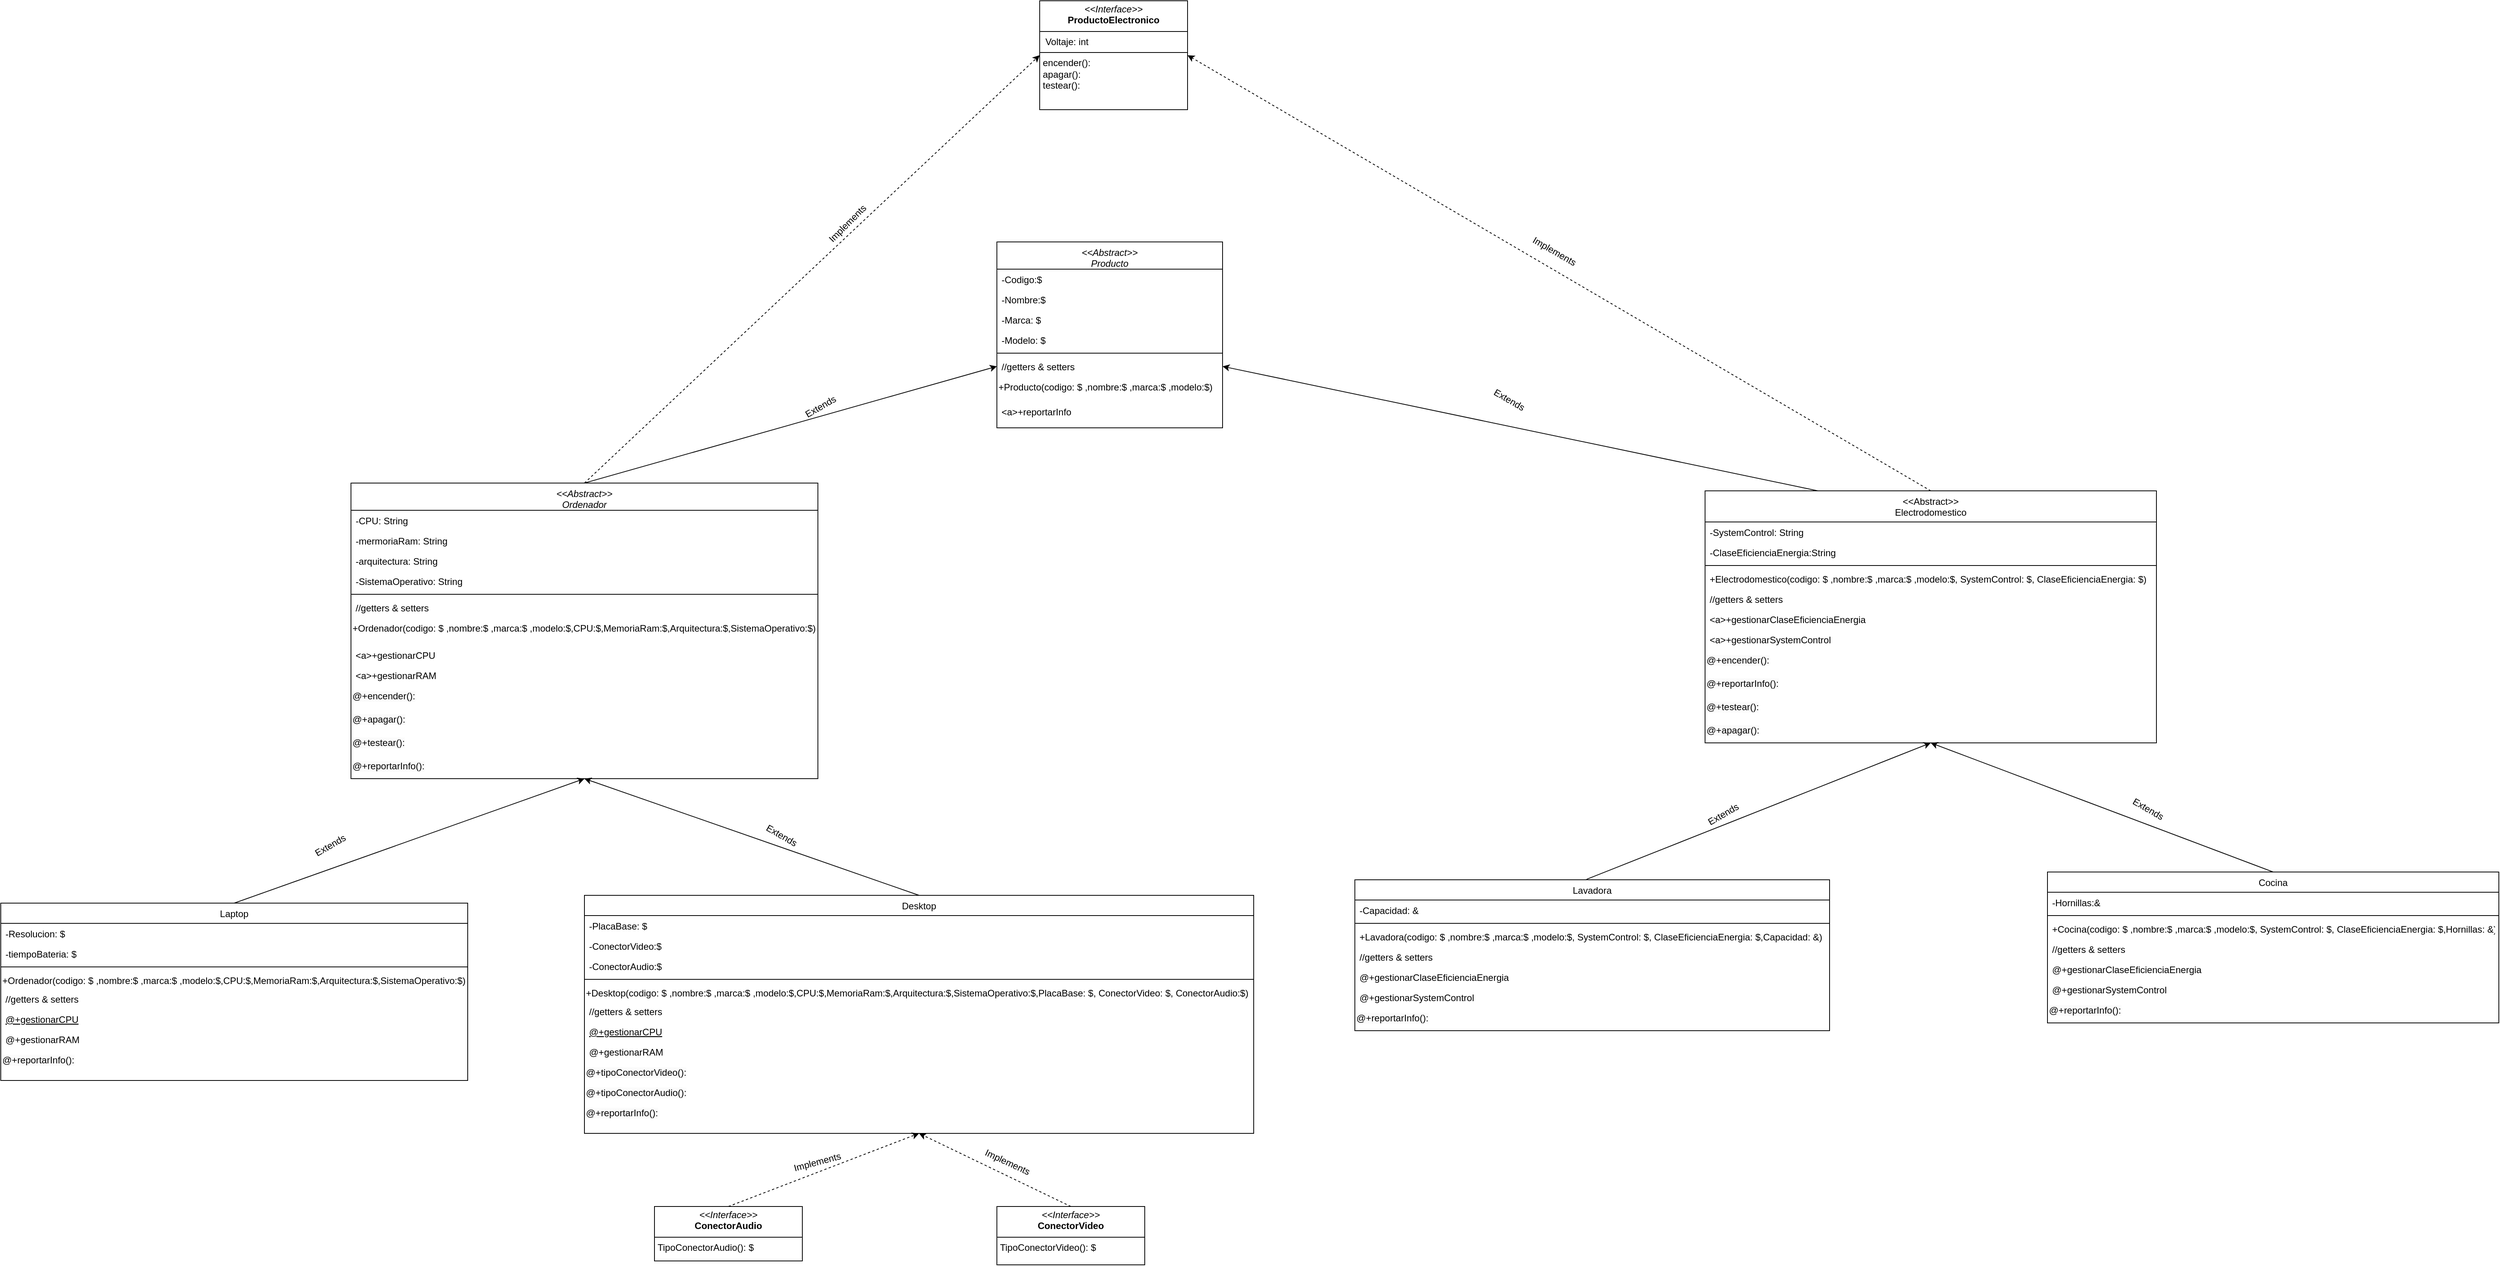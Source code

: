 <mxfile version="24.7.17">
  <diagram id="C5RBs43oDa-KdzZeNtuy" name="Page-1">
    <mxGraphModel dx="3644" dy="2259" grid="1" gridSize="10" guides="1" tooltips="1" connect="1" arrows="1" fold="1" page="1" pageScale="1" pageWidth="827" pageHeight="1169" math="0" shadow="0">
      <root>
        <mxCell id="WIyWlLk6GJQsqaUBKTNV-0" />
        <mxCell id="WIyWlLk6GJQsqaUBKTNV-1" parent="WIyWlLk6GJQsqaUBKTNV-0" />
        <mxCell id="zkfFHV4jXpPFQw0GAbJ--0" value="&lt;&lt;Abstract&gt;&gt;&#xa;Ordenador" style="swimlane;fontStyle=2;align=center;verticalAlign=top;childLayout=stackLayout;horizontal=1;startSize=35;horizontalStack=0;resizeParent=1;resizeLast=0;collapsible=1;marginBottom=0;rounded=0;shadow=0;strokeWidth=1;" parent="WIyWlLk6GJQsqaUBKTNV-1" vertex="1">
          <mxGeometry x="-1150" y="-470" width="600" height="380" as="geometry">
            <mxRectangle x="230" y="140" width="160" height="26" as="alternateBounds" />
          </mxGeometry>
        </mxCell>
        <mxCell id="zkfFHV4jXpPFQw0GAbJ--1" value="-CPU: String" style="text;align=left;verticalAlign=top;spacingLeft=4;spacingRight=4;overflow=hidden;rotatable=0;points=[[0,0.5],[1,0.5]];portConstraint=eastwest;" parent="zkfFHV4jXpPFQw0GAbJ--0" vertex="1">
          <mxGeometry y="35" width="600" height="26" as="geometry" />
        </mxCell>
        <mxCell id="zkfFHV4jXpPFQw0GAbJ--2" value="-mermoriaRam: String" style="text;align=left;verticalAlign=top;spacingLeft=4;spacingRight=4;overflow=hidden;rotatable=0;points=[[0,0.5],[1,0.5]];portConstraint=eastwest;rounded=0;shadow=0;html=0;" parent="zkfFHV4jXpPFQw0GAbJ--0" vertex="1">
          <mxGeometry y="61" width="600" height="26" as="geometry" />
        </mxCell>
        <mxCell id="zkfFHV4jXpPFQw0GAbJ--3" value="-arquitectura: String" style="text;align=left;verticalAlign=top;spacingLeft=4;spacingRight=4;overflow=hidden;rotatable=0;points=[[0,0.5],[1,0.5]];portConstraint=eastwest;rounded=0;shadow=0;html=0;" parent="zkfFHV4jXpPFQw0GAbJ--0" vertex="1">
          <mxGeometry y="87" width="600" height="26" as="geometry" />
        </mxCell>
        <mxCell id="cbVGgiQWdcJp3urH3iug-18" value="-SistemaOperativo: String" style="text;align=left;verticalAlign=top;spacingLeft=4;spacingRight=4;overflow=hidden;rotatable=0;points=[[0,0.5],[1,0.5]];portConstraint=eastwest;rounded=0;shadow=0;html=0;" vertex="1" parent="zkfFHV4jXpPFQw0GAbJ--0">
          <mxGeometry y="113" width="600" height="26" as="geometry" />
        </mxCell>
        <mxCell id="zkfFHV4jXpPFQw0GAbJ--4" value="" style="line;html=1;strokeWidth=1;align=left;verticalAlign=middle;spacingTop=-1;spacingLeft=3;spacingRight=3;rotatable=0;labelPosition=right;points=[];portConstraint=eastwest;" parent="zkfFHV4jXpPFQw0GAbJ--0" vertex="1">
          <mxGeometry y="139" width="600" height="8" as="geometry" />
        </mxCell>
        <mxCell id="cbVGgiQWdcJp3urH3iug-19" value="//getters &amp; setters" style="text;align=left;verticalAlign=top;spacingLeft=4;spacingRight=4;overflow=hidden;rotatable=0;points=[[0,0.5],[1,0.5]];portConstraint=eastwest;" vertex="1" parent="zkfFHV4jXpPFQw0GAbJ--0">
          <mxGeometry y="147" width="600" height="26" as="geometry" />
        </mxCell>
        <mxCell id="cbVGgiQWdcJp3urH3iug-29" value="+Ordenador(codigo: $ ,nombre:$ ,marca:$ ,modelo:$,CPU:$,MemoriaRam:$,Arquitectura:$,SistemaOperativo:$)" style="text;whiteSpace=wrap;" vertex="1" parent="zkfFHV4jXpPFQw0GAbJ--0">
          <mxGeometry y="173" width="600" height="35" as="geometry" />
        </mxCell>
        <mxCell id="cbVGgiQWdcJp3urH3iug-20" value="&lt;a&gt;+gestionarCPU" style="text;align=left;verticalAlign=top;spacingLeft=4;spacingRight=4;overflow=hidden;rotatable=0;points=[[0,0.5],[1,0.5]];portConstraint=eastwest;" vertex="1" parent="zkfFHV4jXpPFQw0GAbJ--0">
          <mxGeometry y="208" width="600" height="26" as="geometry" />
        </mxCell>
        <mxCell id="cbVGgiQWdcJp3urH3iug-21" value="&lt;a&gt;+gestionarRAM" style="text;align=left;verticalAlign=top;spacingLeft=4;spacingRight=4;overflow=hidden;rotatable=0;points=[[0,0.5],[1,0.5]];portConstraint=eastwest;" vertex="1" parent="zkfFHV4jXpPFQw0GAbJ--0">
          <mxGeometry y="234" width="600" height="26" as="geometry" />
        </mxCell>
        <mxCell id="cbVGgiQWdcJp3urH3iug-22" value="&lt;span style=&quot;color: rgb(0, 0, 0); font-family: Helvetica; font-size: 12px; font-style: normal; font-variant-ligatures: normal; font-variant-caps: normal; font-weight: 400; letter-spacing: normal; orphans: 2; text-align: left; text-indent: 0px; text-transform: none; widows: 2; word-spacing: 0px; -webkit-text-stroke-width: 0px; white-space: normal; background-color: rgb(251, 251, 251); text-decoration-thickness: initial; text-decoration-style: initial; text-decoration-color: initial; display: inline !important; float: none;&quot;&gt;@+encender():&lt;/span&gt;" style="text;whiteSpace=wrap;html=1;" vertex="1" parent="zkfFHV4jXpPFQw0GAbJ--0">
          <mxGeometry y="260" width="600" height="30" as="geometry" />
        </mxCell>
        <mxCell id="cbVGgiQWdcJp3urH3iug-23" value="&lt;span style=&quot;color: rgb(0, 0, 0); font-family: Helvetica; font-size: 12px; font-style: normal; font-variant-ligatures: normal; font-variant-caps: normal; font-weight: 400; letter-spacing: normal; orphans: 2; text-align: left; text-indent: 0px; text-transform: none; widows: 2; word-spacing: 0px; -webkit-text-stroke-width: 0px; white-space: normal; background-color: rgb(251, 251, 251); text-decoration-thickness: initial; text-decoration-style: initial; text-decoration-color: initial; display: inline !important; float: none;&quot;&gt;@+apagar():&lt;/span&gt;" style="text;whiteSpace=wrap;html=1;" vertex="1" parent="zkfFHV4jXpPFQw0GAbJ--0">
          <mxGeometry y="290" width="600" height="30" as="geometry" />
        </mxCell>
        <mxCell id="cbVGgiQWdcJp3urH3iug-24" value="&lt;span style=&quot;color: rgb(0, 0, 0); font-family: Helvetica; font-size: 12px; font-style: normal; font-variant-ligatures: normal; font-variant-caps: normal; font-weight: 400; letter-spacing: normal; orphans: 2; text-align: left; text-indent: 0px; text-transform: none; widows: 2; word-spacing: 0px; -webkit-text-stroke-width: 0px; white-space: normal; background-color: rgb(251, 251, 251); text-decoration-thickness: initial; text-decoration-style: initial; text-decoration-color: initial; display: inline !important; float: none;&quot;&gt;@+testear():&lt;/span&gt;" style="text;whiteSpace=wrap;html=1;" vertex="1" parent="zkfFHV4jXpPFQw0GAbJ--0">
          <mxGeometry y="320" width="600" height="30" as="geometry" />
        </mxCell>
        <mxCell id="cbVGgiQWdcJp3urH3iug-25" value="&lt;span style=&quot;color: rgb(0, 0, 0); font-family: Helvetica; font-size: 12px; font-style: normal; font-variant-ligatures: normal; font-variant-caps: normal; font-weight: 400; letter-spacing: normal; orphans: 2; text-align: left; text-indent: 0px; text-transform: none; widows: 2; word-spacing: 0px; -webkit-text-stroke-width: 0px; white-space: normal; background-color: rgb(251, 251, 251); text-decoration-thickness: initial; text-decoration-style: initial; text-decoration-color: initial; display: inline !important; float: none;&quot;&gt;@+reportarInfo():&lt;/span&gt;" style="text;whiteSpace=wrap;html=1;" vertex="1" parent="zkfFHV4jXpPFQw0GAbJ--0">
          <mxGeometry y="350" width="600" height="30" as="geometry" />
        </mxCell>
        <mxCell id="zkfFHV4jXpPFQw0GAbJ--6" value="Laptop" style="swimlane;fontStyle=0;align=center;verticalAlign=top;childLayout=stackLayout;horizontal=1;startSize=26;horizontalStack=0;resizeParent=1;resizeLast=0;collapsible=1;marginBottom=0;rounded=0;shadow=0;strokeWidth=1;" parent="WIyWlLk6GJQsqaUBKTNV-1" vertex="1">
          <mxGeometry x="-1600" y="70" width="600" height="228" as="geometry">
            <mxRectangle x="130" y="380" width="160" height="26" as="alternateBounds" />
          </mxGeometry>
        </mxCell>
        <mxCell id="zkfFHV4jXpPFQw0GAbJ--7" value="-Resolucion: $" style="text;align=left;verticalAlign=top;spacingLeft=4;spacingRight=4;overflow=hidden;rotatable=0;points=[[0,0.5],[1,0.5]];portConstraint=eastwest;" parent="zkfFHV4jXpPFQw0GAbJ--6" vertex="1">
          <mxGeometry y="26" width="600" height="26" as="geometry" />
        </mxCell>
        <mxCell id="zkfFHV4jXpPFQw0GAbJ--8" value="-tiempoBateria: $" style="text;align=left;verticalAlign=top;spacingLeft=4;spacingRight=4;overflow=hidden;rotatable=0;points=[[0,0.5],[1,0.5]];portConstraint=eastwest;rounded=0;shadow=0;html=0;" parent="zkfFHV4jXpPFQw0GAbJ--6" vertex="1">
          <mxGeometry y="52" width="600" height="26" as="geometry" />
        </mxCell>
        <mxCell id="zkfFHV4jXpPFQw0GAbJ--9" value="" style="line;html=1;strokeWidth=1;align=left;verticalAlign=middle;spacingTop=-1;spacingLeft=3;spacingRight=3;rotatable=0;labelPosition=right;points=[];portConstraint=eastwest;" parent="zkfFHV4jXpPFQw0GAbJ--6" vertex="1">
          <mxGeometry y="78" width="600" height="8" as="geometry" />
        </mxCell>
        <mxCell id="cbVGgiQWdcJp3urH3iug-46" value="+Ordenador(codigo: $ ,nombre:$ ,marca:$ ,modelo:$,CPU:$,MemoriaRam:$,Arquitectura:$,SistemaOperativo:$)" style="text;whiteSpace=wrap;" vertex="1" parent="zkfFHV4jXpPFQw0GAbJ--6">
          <mxGeometry y="86" width="600" height="24" as="geometry" />
        </mxCell>
        <mxCell id="cbVGgiQWdcJp3urH3iug-47" value="//getters &amp; setters" style="text;align=left;verticalAlign=top;spacingLeft=4;spacingRight=4;overflow=hidden;rotatable=0;points=[[0,0.5],[1,0.5]];portConstraint=eastwest;" vertex="1" parent="zkfFHV4jXpPFQw0GAbJ--6">
          <mxGeometry y="110" width="600" height="26" as="geometry" />
        </mxCell>
        <mxCell id="zkfFHV4jXpPFQw0GAbJ--10" value="@+gestionarCPU" style="text;align=left;verticalAlign=top;spacingLeft=4;spacingRight=4;overflow=hidden;rotatable=0;points=[[0,0.5],[1,0.5]];portConstraint=eastwest;fontStyle=4" parent="zkfFHV4jXpPFQw0GAbJ--6" vertex="1">
          <mxGeometry y="136" width="600" height="26" as="geometry" />
        </mxCell>
        <mxCell id="zkfFHV4jXpPFQw0GAbJ--11" value="@+gestionarRAM" style="text;align=left;verticalAlign=top;spacingLeft=4;spacingRight=4;overflow=hidden;rotatable=0;points=[[0,0.5],[1,0.5]];portConstraint=eastwest;" parent="zkfFHV4jXpPFQw0GAbJ--6" vertex="1">
          <mxGeometry y="162" width="600" height="26" as="geometry" />
        </mxCell>
        <mxCell id="cbVGgiQWdcJp3urH3iug-48" value="&lt;span style=&quot;color: rgb(0, 0, 0); font-family: Helvetica; font-size: 12px; font-style: normal; font-variant-ligatures: normal; font-variant-caps: normal; font-weight: 400; letter-spacing: normal; orphans: 2; text-align: left; text-indent: 0px; text-transform: none; widows: 2; word-spacing: 0px; -webkit-text-stroke-width: 0px; white-space: normal; background-color: rgb(251, 251, 251); text-decoration-thickness: initial; text-decoration-style: initial; text-decoration-color: initial; display: inline !important; float: none;&quot;&gt;@+reportarInfo():&lt;/span&gt;" style="text;whiteSpace=wrap;html=1;" vertex="1" parent="zkfFHV4jXpPFQw0GAbJ--6">
          <mxGeometry y="188" width="600" height="40" as="geometry" />
        </mxCell>
        <mxCell id="zkfFHV4jXpPFQw0GAbJ--13" value="Desktop" style="swimlane;fontStyle=0;align=center;verticalAlign=top;childLayout=stackLayout;horizontal=1;startSize=26;horizontalStack=0;resizeParent=1;resizeLast=0;collapsible=1;marginBottom=0;rounded=0;shadow=0;strokeWidth=1;" parent="WIyWlLk6GJQsqaUBKTNV-1" vertex="1">
          <mxGeometry x="-850" y="60" width="860" height="306" as="geometry">
            <mxRectangle x="340" y="380" width="170" height="26" as="alternateBounds" />
          </mxGeometry>
        </mxCell>
        <mxCell id="cbVGgiQWdcJp3urH3iug-49" value="-PlacaBase: $" style="text;align=left;verticalAlign=top;spacingLeft=4;spacingRight=4;overflow=hidden;rotatable=0;points=[[0,0.5],[1,0.5]];portConstraint=eastwest;" vertex="1" parent="zkfFHV4jXpPFQw0GAbJ--13">
          <mxGeometry y="26" width="860" height="26" as="geometry" />
        </mxCell>
        <mxCell id="cbVGgiQWdcJp3urH3iug-50" value="-ConectorVideo:$" style="text;align=left;verticalAlign=top;spacingLeft=4;spacingRight=4;overflow=hidden;rotatable=0;points=[[0,0.5],[1,0.5]];portConstraint=eastwest;" vertex="1" parent="zkfFHV4jXpPFQw0GAbJ--13">
          <mxGeometry y="52" width="860" height="26" as="geometry" />
        </mxCell>
        <mxCell id="zkfFHV4jXpPFQw0GAbJ--14" value="-ConectorAudio:$" style="text;align=left;verticalAlign=top;spacingLeft=4;spacingRight=4;overflow=hidden;rotatable=0;points=[[0,0.5],[1,0.5]];portConstraint=eastwest;" parent="zkfFHV4jXpPFQw0GAbJ--13" vertex="1">
          <mxGeometry y="78" width="860" height="26" as="geometry" />
        </mxCell>
        <mxCell id="zkfFHV4jXpPFQw0GAbJ--15" value="" style="line;html=1;strokeWidth=1;align=left;verticalAlign=middle;spacingTop=-1;spacingLeft=3;spacingRight=3;rotatable=0;labelPosition=right;points=[];portConstraint=eastwest;" parent="zkfFHV4jXpPFQw0GAbJ--13" vertex="1">
          <mxGeometry y="104" width="860" height="8" as="geometry" />
        </mxCell>
        <mxCell id="cbVGgiQWdcJp3urH3iug-51" value="+Desktop(codigo: $ ,nombre:$ ,marca:$ ,modelo:$,CPU:$,MemoriaRam:$,Arquitectura:$,SistemaOperativo:$,PlacaBase: $, ConectorVideo: $, ConectorAudio:$)" style="text;whiteSpace=wrap;" vertex="1" parent="zkfFHV4jXpPFQw0GAbJ--13">
          <mxGeometry y="112" width="860" height="24" as="geometry" />
        </mxCell>
        <mxCell id="cbVGgiQWdcJp3urH3iug-52" value="//getters &amp; setters" style="text;align=left;verticalAlign=top;spacingLeft=4;spacingRight=4;overflow=hidden;rotatable=0;points=[[0,0.5],[1,0.5]];portConstraint=eastwest;" vertex="1" parent="zkfFHV4jXpPFQw0GAbJ--13">
          <mxGeometry y="136" width="860" height="26" as="geometry" />
        </mxCell>
        <mxCell id="cbVGgiQWdcJp3urH3iug-53" value="@+gestionarCPU" style="text;align=left;verticalAlign=top;spacingLeft=4;spacingRight=4;overflow=hidden;rotatable=0;points=[[0,0.5],[1,0.5]];portConstraint=eastwest;fontStyle=4" vertex="1" parent="zkfFHV4jXpPFQw0GAbJ--13">
          <mxGeometry y="162" width="860" height="26" as="geometry" />
        </mxCell>
        <mxCell id="cbVGgiQWdcJp3urH3iug-54" value="@+gestionarRAM" style="text;align=left;verticalAlign=top;spacingLeft=4;spacingRight=4;overflow=hidden;rotatable=0;points=[[0,0.5],[1,0.5]];portConstraint=eastwest;" vertex="1" parent="zkfFHV4jXpPFQw0GAbJ--13">
          <mxGeometry y="188" width="860" height="26" as="geometry" />
        </mxCell>
        <mxCell id="cbVGgiQWdcJp3urH3iug-56" value="&lt;span style=&quot;color: rgb(0, 0, 0); font-family: Helvetica; font-size: 12px; font-style: normal; font-variant-ligatures: normal; font-variant-caps: normal; font-weight: 400; letter-spacing: normal; orphans: 2; text-align: left; text-indent: 0px; text-transform: none; widows: 2; word-spacing: 0px; -webkit-text-stroke-width: 0px; white-space: normal; background-color: rgb(251, 251, 251); text-decoration-thickness: initial; text-decoration-style: initial; text-decoration-color: initial; display: inline !important; float: none;&quot;&gt;@+tipoConectorVideo():&lt;/span&gt;" style="text;whiteSpace=wrap;html=1;" vertex="1" parent="zkfFHV4jXpPFQw0GAbJ--13">
          <mxGeometry y="214" width="860" height="26" as="geometry" />
        </mxCell>
        <mxCell id="cbVGgiQWdcJp3urH3iug-57" value="&lt;span style=&quot;color: rgb(0, 0, 0); font-family: Helvetica; font-size: 12px; font-style: normal; font-variant-ligatures: normal; font-variant-caps: normal; font-weight: 400; letter-spacing: normal; orphans: 2; text-align: left; text-indent: 0px; text-transform: none; widows: 2; word-spacing: 0px; -webkit-text-stroke-width: 0px; white-space: normal; background-color: rgb(251, 251, 251); text-decoration-thickness: initial; text-decoration-style: initial; text-decoration-color: initial; display: inline !important; float: none;&quot;&gt;@+tipoConectorAudio():&lt;/span&gt;" style="text;whiteSpace=wrap;html=1;" vertex="1" parent="zkfFHV4jXpPFQw0GAbJ--13">
          <mxGeometry y="240" width="860" height="26" as="geometry" />
        </mxCell>
        <mxCell id="cbVGgiQWdcJp3urH3iug-55" value="&lt;span style=&quot;color: rgb(0, 0, 0); font-family: Helvetica; font-size: 12px; font-style: normal; font-variant-ligatures: normal; font-variant-caps: normal; font-weight: 400; letter-spacing: normal; orphans: 2; text-align: left; text-indent: 0px; text-transform: none; widows: 2; word-spacing: 0px; -webkit-text-stroke-width: 0px; white-space: normal; background-color: rgb(251, 251, 251); text-decoration-thickness: initial; text-decoration-style: initial; text-decoration-color: initial; display: inline !important; float: none;&quot;&gt;@+reportarInfo():&lt;/span&gt;" style="text;whiteSpace=wrap;html=1;" vertex="1" parent="zkfFHV4jXpPFQw0GAbJ--13">
          <mxGeometry y="266" width="860" height="40" as="geometry" />
        </mxCell>
        <mxCell id="zkfFHV4jXpPFQw0GAbJ--17" value="&lt;&lt;Abstract&gt;&gt;&#xa;Electrodomestico" style="swimlane;fontStyle=0;align=center;verticalAlign=top;childLayout=stackLayout;horizontal=1;startSize=40;horizontalStack=0;resizeParent=1;resizeLast=0;collapsible=1;marginBottom=0;rounded=0;shadow=0;strokeWidth=1;" parent="WIyWlLk6GJQsqaUBKTNV-1" vertex="1">
          <mxGeometry x="590" y="-460" width="580" height="324" as="geometry">
            <mxRectangle x="550" y="140" width="160" height="26" as="alternateBounds" />
          </mxGeometry>
        </mxCell>
        <mxCell id="zkfFHV4jXpPFQw0GAbJ--18" value="-SystemControl: String" style="text;align=left;verticalAlign=top;spacingLeft=4;spacingRight=4;overflow=hidden;rotatable=0;points=[[0,0.5],[1,0.5]];portConstraint=eastwest;" parent="zkfFHV4jXpPFQw0GAbJ--17" vertex="1">
          <mxGeometry y="40" width="580" height="26" as="geometry" />
        </mxCell>
        <mxCell id="zkfFHV4jXpPFQw0GAbJ--19" value="-ClaseEficienciaEnergia:String" style="text;align=left;verticalAlign=top;spacingLeft=4;spacingRight=4;overflow=hidden;rotatable=0;points=[[0,0.5],[1,0.5]];portConstraint=eastwest;rounded=0;shadow=0;html=0;" parent="zkfFHV4jXpPFQw0GAbJ--17" vertex="1">
          <mxGeometry y="66" width="580" height="26" as="geometry" />
        </mxCell>
        <mxCell id="zkfFHV4jXpPFQw0GAbJ--23" value="" style="line;html=1;strokeWidth=1;align=left;verticalAlign=middle;spacingTop=-1;spacingLeft=3;spacingRight=3;rotatable=0;labelPosition=right;points=[];portConstraint=eastwest;" parent="zkfFHV4jXpPFQw0GAbJ--17" vertex="1">
          <mxGeometry y="92" width="580" height="8" as="geometry" />
        </mxCell>
        <mxCell id="zkfFHV4jXpPFQw0GAbJ--24" value="+Electrodomestico(codigo: $ ,nombre:$ ,marca:$ ,modelo:$, SystemControl: $, ClaseEficienciaEnergia: $)" style="text;align=left;verticalAlign=top;spacingLeft=4;spacingRight=4;overflow=hidden;rotatable=0;points=[[0,0.5],[1,0.5]];portConstraint=eastwest;" parent="zkfFHV4jXpPFQw0GAbJ--17" vertex="1">
          <mxGeometry y="100" width="580" height="26" as="geometry" />
        </mxCell>
        <mxCell id="zkfFHV4jXpPFQw0GAbJ--25" value="//getters &amp; setters" style="text;align=left;verticalAlign=top;spacingLeft=4;spacingRight=4;overflow=hidden;rotatable=0;points=[[0,0.5],[1,0.5]];portConstraint=eastwest;" parent="zkfFHV4jXpPFQw0GAbJ--17" vertex="1">
          <mxGeometry y="126" width="580" height="26" as="geometry" />
        </mxCell>
        <mxCell id="cbVGgiQWdcJp3urH3iug-17" value="&lt;a&gt;+gestionarClaseEficienciaEnergia" style="text;align=left;verticalAlign=top;spacingLeft=4;spacingRight=4;overflow=hidden;rotatable=0;points=[[0,0.5],[1,0.5]];portConstraint=eastwest;" vertex="1" parent="zkfFHV4jXpPFQw0GAbJ--17">
          <mxGeometry y="152" width="580" height="26" as="geometry" />
        </mxCell>
        <mxCell id="cbVGgiQWdcJp3urH3iug-16" value="&lt;a&gt;+gestionarSystemControl" style="text;align=left;verticalAlign=top;spacingLeft=4;spacingRight=4;overflow=hidden;rotatable=0;points=[[0,0.5],[1,0.5]];portConstraint=eastwest;" vertex="1" parent="zkfFHV4jXpPFQw0GAbJ--17">
          <mxGeometry y="178" width="580" height="26" as="geometry" />
        </mxCell>
        <mxCell id="cbVGgiQWdcJp3urH3iug-30" value="&lt;span style=&quot;color: rgb(0, 0, 0); font-family: Helvetica; font-size: 12px; font-style: normal; font-variant-ligatures: normal; font-variant-caps: normal; font-weight: 400; letter-spacing: normal; orphans: 2; text-align: left; text-indent: 0px; text-transform: none; widows: 2; word-spacing: 0px; -webkit-text-stroke-width: 0px; white-space: normal; background-color: rgb(251, 251, 251); text-decoration-thickness: initial; text-decoration-style: initial; text-decoration-color: initial; display: inline !important; float: none;&quot;&gt;@+encender():&lt;/span&gt;" style="text;whiteSpace=wrap;html=1;" vertex="1" parent="zkfFHV4jXpPFQw0GAbJ--17">
          <mxGeometry y="204" width="580" height="30" as="geometry" />
        </mxCell>
        <mxCell id="cbVGgiQWdcJp3urH3iug-33" value="&lt;span style=&quot;color: rgb(0, 0, 0); font-family: Helvetica; font-size: 12px; font-style: normal; font-variant-ligatures: normal; font-variant-caps: normal; font-weight: 400; letter-spacing: normal; orphans: 2; text-align: left; text-indent: 0px; text-transform: none; widows: 2; word-spacing: 0px; -webkit-text-stroke-width: 0px; white-space: normal; background-color: rgb(251, 251, 251); text-decoration-thickness: initial; text-decoration-style: initial; text-decoration-color: initial; display: inline !important; float: none;&quot;&gt;@+reportarInfo():&lt;/span&gt;" style="text;whiteSpace=wrap;html=1;" vertex="1" parent="zkfFHV4jXpPFQw0GAbJ--17">
          <mxGeometry y="234" width="580" height="30" as="geometry" />
        </mxCell>
        <mxCell id="cbVGgiQWdcJp3urH3iug-32" value="&lt;span style=&quot;color: rgb(0, 0, 0); font-family: Helvetica; font-size: 12px; font-style: normal; font-variant-ligatures: normal; font-variant-caps: normal; font-weight: 400; letter-spacing: normal; orphans: 2; text-align: left; text-indent: 0px; text-transform: none; widows: 2; word-spacing: 0px; -webkit-text-stroke-width: 0px; white-space: normal; background-color: rgb(251, 251, 251); text-decoration-thickness: initial; text-decoration-style: initial; text-decoration-color: initial; display: inline !important; float: none;&quot;&gt;@+testear():&lt;/span&gt;" style="text;whiteSpace=wrap;html=1;" vertex="1" parent="zkfFHV4jXpPFQw0GAbJ--17">
          <mxGeometry y="264" width="580" height="30" as="geometry" />
        </mxCell>
        <mxCell id="cbVGgiQWdcJp3urH3iug-31" value="&lt;span style=&quot;color: rgb(0, 0, 0); font-family: Helvetica; font-size: 12px; font-style: normal; font-variant-ligatures: normal; font-variant-caps: normal; font-weight: 400; letter-spacing: normal; orphans: 2; text-align: left; text-indent: 0px; text-transform: none; widows: 2; word-spacing: 0px; -webkit-text-stroke-width: 0px; white-space: normal; background-color: rgb(251, 251, 251); text-decoration-thickness: initial; text-decoration-style: initial; text-decoration-color: initial; display: inline !important; float: none;&quot;&gt;@+apagar():&lt;/span&gt;" style="text;whiteSpace=wrap;html=1;" vertex="1" parent="zkfFHV4jXpPFQw0GAbJ--17">
          <mxGeometry y="294" width="580" height="30" as="geometry" />
        </mxCell>
        <mxCell id="cbVGgiQWdcJp3urH3iug-0" value="&lt;p style=&quot;margin:0px;margin-top:4px;text-align:center;&quot;&gt;&lt;i&gt;&amp;lt;&amp;lt;Interface&amp;gt;&amp;gt;&lt;/i&gt;&lt;br&gt;&lt;b&gt;ProductoElectronico&lt;/b&gt;&lt;/p&gt;&lt;hr size=&quot;1&quot; style=&quot;border-style:solid;&quot;&gt;&lt;p style=&quot;margin:0px;margin-left:4px;&quot;&gt;&amp;nbsp;Voltaje: int&lt;/p&gt;&lt;hr size=&quot;1&quot; style=&quot;border-style:solid;&quot;&gt;&lt;p style=&quot;margin:0px;margin-left:4px;&quot;&gt;encender():&lt;br&gt;apagar():&lt;/p&gt;&lt;p style=&quot;margin:0px;margin-left:4px;&quot;&gt;testear():&lt;/p&gt;" style="verticalAlign=top;align=left;overflow=fill;html=1;whiteSpace=wrap;" vertex="1" parent="WIyWlLk6GJQsqaUBKTNV-1">
          <mxGeometry x="-265" y="-1090" width="190" height="140" as="geometry" />
        </mxCell>
        <mxCell id="cbVGgiQWdcJp3urH3iug-1" value="&lt;&lt;Abstract&gt;&gt;&#xa;Producto" style="swimlane;fontStyle=2;align=center;verticalAlign=top;childLayout=stackLayout;horizontal=1;startSize=35;horizontalStack=0;resizeParent=1;resizeLast=0;collapsible=1;marginBottom=0;rounded=0;shadow=0;strokeWidth=1;" vertex="1" parent="WIyWlLk6GJQsqaUBKTNV-1">
          <mxGeometry x="-320" y="-780" width="290" height="239" as="geometry">
            <mxRectangle x="230" y="140" width="160" height="26" as="alternateBounds" />
          </mxGeometry>
        </mxCell>
        <mxCell id="cbVGgiQWdcJp3urH3iug-2" value="-Codigo:$" style="text;align=left;verticalAlign=top;spacingLeft=4;spacingRight=4;overflow=hidden;rotatable=0;points=[[0,0.5],[1,0.5]];portConstraint=eastwest;" vertex="1" parent="cbVGgiQWdcJp3urH3iug-1">
          <mxGeometry y="35" width="290" height="26" as="geometry" />
        </mxCell>
        <mxCell id="cbVGgiQWdcJp3urH3iug-3" value="-Nombre:$" style="text;align=left;verticalAlign=top;spacingLeft=4;spacingRight=4;overflow=hidden;rotatable=0;points=[[0,0.5],[1,0.5]];portConstraint=eastwest;rounded=0;shadow=0;html=0;" vertex="1" parent="cbVGgiQWdcJp3urH3iug-1">
          <mxGeometry y="61" width="290" height="26" as="geometry" />
        </mxCell>
        <mxCell id="cbVGgiQWdcJp3urH3iug-4" value="-Marca: $&#xa;" style="text;align=left;verticalAlign=top;spacingLeft=4;spacingRight=4;overflow=hidden;rotatable=0;points=[[0,0.5],[1,0.5]];portConstraint=eastwest;rounded=0;shadow=0;html=0;" vertex="1" parent="cbVGgiQWdcJp3urH3iug-1">
          <mxGeometry y="87" width="290" height="26" as="geometry" />
        </mxCell>
        <mxCell id="cbVGgiQWdcJp3urH3iug-6" value="-Modelo: $" style="text;align=left;verticalAlign=top;spacingLeft=4;spacingRight=4;overflow=hidden;rotatable=0;points=[[0,0.5],[1,0.5]];portConstraint=eastwest;" vertex="1" parent="cbVGgiQWdcJp3urH3iug-1">
          <mxGeometry y="113" width="290" height="26" as="geometry" />
        </mxCell>
        <mxCell id="cbVGgiQWdcJp3urH3iug-12" value="" style="line;html=1;strokeWidth=1;align=left;verticalAlign=middle;spacingTop=-1;spacingLeft=3;spacingRight=3;rotatable=0;labelPosition=right;points=[];portConstraint=eastwest;" vertex="1" parent="cbVGgiQWdcJp3urH3iug-1">
          <mxGeometry y="139" width="290" height="8" as="geometry" />
        </mxCell>
        <mxCell id="cbVGgiQWdcJp3urH3iug-11" value="//getters &amp; setters" style="text;align=left;verticalAlign=top;spacingLeft=4;spacingRight=4;overflow=hidden;rotatable=0;points=[[0,0.5],[1,0.5]];portConstraint=eastwest;" vertex="1" parent="cbVGgiQWdcJp3urH3iug-1">
          <mxGeometry y="147" width="290" height="26" as="geometry" />
        </mxCell>
        <mxCell id="cbVGgiQWdcJp3urH3iug-28" value="+Producto(codigo: $ ,nombre:$ ,marca:$ ,modelo:$)" style="text;whiteSpace=wrap;" vertex="1" parent="cbVGgiQWdcJp3urH3iug-1">
          <mxGeometry y="173" width="290" height="32" as="geometry" />
        </mxCell>
        <mxCell id="cbVGgiQWdcJp3urH3iug-13" value="&lt;a&gt;+reportarInfo" style="text;align=left;verticalAlign=top;spacingLeft=4;spacingRight=4;overflow=hidden;rotatable=0;points=[[0,0.5],[1,0.5]];portConstraint=eastwest;" vertex="1" parent="cbVGgiQWdcJp3urH3iug-1">
          <mxGeometry y="205" width="290" height="34" as="geometry" />
        </mxCell>
        <mxCell id="cbVGgiQWdcJp3urH3iug-7" value="" style="endArrow=classic;html=1;rounded=0;exitX=0.5;exitY=0;exitDx=0;exitDy=0;dashed=1;entryX=0;entryY=0.5;entryDx=0;entryDy=0;" edge="1" parent="WIyWlLk6GJQsqaUBKTNV-1" source="zkfFHV4jXpPFQw0GAbJ--0" target="cbVGgiQWdcJp3urH3iug-0">
          <mxGeometry width="50" height="50" relative="1" as="geometry">
            <mxPoint x="-370" y="-295" as="sourcePoint" />
            <mxPoint x="-320" y="-345" as="targetPoint" />
          </mxGeometry>
        </mxCell>
        <mxCell id="cbVGgiQWdcJp3urH3iug-8" value="Implements" style="text;html=1;resizable=0;points=[];;align=center;verticalAlign=middle;labelBackgroundColor=none;rounded=0;shadow=0;strokeWidth=1;fontSize=12;rotation=-45;" vertex="1" connectable="0" parent="WIyWlLk6GJQsqaUBKTNV-1">
          <mxGeometry x="-510" y="-820" as="geometry">
            <mxPoint x="-14" y="10" as="offset" />
          </mxGeometry>
        </mxCell>
        <mxCell id="cbVGgiQWdcJp3urH3iug-26" value="" style="endArrow=classic;html=1;rounded=0;entryX=0;entryY=0.5;entryDx=0;entryDy=0;exitX=0.5;exitY=0;exitDx=0;exitDy=0;" edge="1" parent="WIyWlLk6GJQsqaUBKTNV-1" source="zkfFHV4jXpPFQw0GAbJ--0" target="cbVGgiQWdcJp3urH3iug-11">
          <mxGeometry width="50" height="50" relative="1" as="geometry">
            <mxPoint x="-370" y="-195" as="sourcePoint" />
            <mxPoint x="-320" y="-245" as="targetPoint" />
          </mxGeometry>
        </mxCell>
        <mxCell id="cbVGgiQWdcJp3urH3iug-27" value="Extends" style="text;html=1;resizable=0;points=[];;align=center;verticalAlign=middle;labelBackgroundColor=none;rounded=0;shadow=0;strokeWidth=1;fontSize=12;rotation=-30;" vertex="1" connectable="0" parent="WIyWlLk6GJQsqaUBKTNV-1">
          <mxGeometry x="-540" y="-584" as="geometry">
            <mxPoint x="-14" y="10" as="offset" />
          </mxGeometry>
        </mxCell>
        <mxCell id="cbVGgiQWdcJp3urH3iug-34" value="" style="endArrow=classic;html=1;rounded=0;exitX=0.25;exitY=0;exitDx=0;exitDy=0;entryX=1;entryY=0.5;entryDx=0;entryDy=0;" edge="1" parent="WIyWlLk6GJQsqaUBKTNV-1" source="zkfFHV4jXpPFQw0GAbJ--17" target="cbVGgiQWdcJp3urH3iug-11">
          <mxGeometry width="50" height="50" relative="1" as="geometry">
            <mxPoint x="-160" y="-215" as="sourcePoint" />
            <mxPoint x="-110" y="-265" as="targetPoint" />
          </mxGeometry>
        </mxCell>
        <mxCell id="cbVGgiQWdcJp3urH3iug-35" value="Extends" style="text;html=1;resizable=0;points=[];;align=center;verticalAlign=middle;labelBackgroundColor=none;rounded=0;shadow=0;strokeWidth=1;fontSize=12;rotation=30;" vertex="1" connectable="0" parent="WIyWlLk6GJQsqaUBKTNV-1">
          <mxGeometry x="350" y="-584" as="geometry">
            <mxPoint x="-7.17" y="11.83" as="offset" />
          </mxGeometry>
        </mxCell>
        <mxCell id="cbVGgiQWdcJp3urH3iug-36" value="Cocina" style="swimlane;fontStyle=0;align=center;verticalAlign=top;childLayout=stackLayout;horizontal=1;startSize=26;horizontalStack=0;resizeParent=1;resizeLast=0;collapsible=1;marginBottom=0;rounded=0;shadow=0;strokeWidth=1;" vertex="1" parent="WIyWlLk6GJQsqaUBKTNV-1">
          <mxGeometry x="1030" y="30" width="580" height="194" as="geometry">
            <mxRectangle x="340" y="380" width="170" height="26" as="alternateBounds" />
          </mxGeometry>
        </mxCell>
        <mxCell id="cbVGgiQWdcJp3urH3iug-37" value="-Hornillas:&amp;" style="text;align=left;verticalAlign=top;spacingLeft=4;spacingRight=4;overflow=hidden;rotatable=0;points=[[0,0.5],[1,0.5]];portConstraint=eastwest;" vertex="1" parent="cbVGgiQWdcJp3urH3iug-36">
          <mxGeometry y="26" width="580" height="26" as="geometry" />
        </mxCell>
        <mxCell id="cbVGgiQWdcJp3urH3iug-38" value="" style="line;html=1;strokeWidth=1;align=left;verticalAlign=middle;spacingTop=-1;spacingLeft=3;spacingRight=3;rotatable=0;labelPosition=right;points=[];portConstraint=eastwest;" vertex="1" parent="cbVGgiQWdcJp3urH3iug-36">
          <mxGeometry y="52" width="580" height="8" as="geometry" />
        </mxCell>
        <mxCell id="cbVGgiQWdcJp3urH3iug-69" value="+Cocina(codigo: $ ,nombre:$ ,marca:$ ,modelo:$, SystemControl: $, ClaseEficienciaEnergia: $,Hornillas: &amp;)" style="text;align=left;verticalAlign=top;spacingLeft=4;spacingRight=4;overflow=hidden;rotatable=0;points=[[0,0.5],[1,0.5]];portConstraint=eastwest;" vertex="1" parent="cbVGgiQWdcJp3urH3iug-36">
          <mxGeometry y="60" width="580" height="26" as="geometry" />
        </mxCell>
        <mxCell id="cbVGgiQWdcJp3urH3iug-70" value="//getters &amp; setters" style="text;align=left;verticalAlign=top;spacingLeft=4;spacingRight=4;overflow=hidden;rotatable=0;points=[[0,0.5],[1,0.5]];portConstraint=eastwest;" vertex="1" parent="cbVGgiQWdcJp3urH3iug-36">
          <mxGeometry y="86" width="580" height="26" as="geometry" />
        </mxCell>
        <mxCell id="cbVGgiQWdcJp3urH3iug-71" value="@+gestionarClaseEficienciaEnergia" style="text;align=left;verticalAlign=top;spacingLeft=4;spacingRight=4;overflow=hidden;rotatable=0;points=[[0,0.5],[1,0.5]];portConstraint=eastwest;" vertex="1" parent="cbVGgiQWdcJp3urH3iug-36">
          <mxGeometry y="112" width="580" height="26" as="geometry" />
        </mxCell>
        <mxCell id="cbVGgiQWdcJp3urH3iug-72" value="@+gestionarSystemControl" style="text;align=left;verticalAlign=top;spacingLeft=4;spacingRight=4;overflow=hidden;rotatable=0;points=[[0,0.5],[1,0.5]];portConstraint=eastwest;" vertex="1" parent="cbVGgiQWdcJp3urH3iug-36">
          <mxGeometry y="138" width="580" height="26" as="geometry" />
        </mxCell>
        <mxCell id="cbVGgiQWdcJp3urH3iug-73" value="&lt;span style=&quot;color: rgb(0, 0, 0); font-family: Helvetica; font-size: 12px; font-style: normal; font-variant-ligatures: normal; font-variant-caps: normal; font-weight: 400; letter-spacing: normal; orphans: 2; text-align: left; text-indent: 0px; text-transform: none; widows: 2; word-spacing: 0px; -webkit-text-stroke-width: 0px; white-space: normal; background-color: rgb(251, 251, 251); text-decoration-thickness: initial; text-decoration-style: initial; text-decoration-color: initial; display: inline !important; float: none;&quot;&gt;@+reportarInfo():&lt;/span&gt;" style="text;whiteSpace=wrap;html=1;" vertex="1" parent="cbVGgiQWdcJp3urH3iug-36">
          <mxGeometry y="164" width="580" height="30" as="geometry" />
        </mxCell>
        <mxCell id="cbVGgiQWdcJp3urH3iug-39" value="Lavadora" style="swimlane;fontStyle=0;align=center;verticalAlign=top;childLayout=stackLayout;horizontal=1;startSize=26;horizontalStack=0;resizeParent=1;resizeLast=0;collapsible=1;marginBottom=0;rounded=0;shadow=0;strokeWidth=1;" vertex="1" parent="WIyWlLk6GJQsqaUBKTNV-1">
          <mxGeometry x="140" y="40" width="610" height="194" as="geometry">
            <mxRectangle x="130" y="380" width="160" height="26" as="alternateBounds" />
          </mxGeometry>
        </mxCell>
        <mxCell id="cbVGgiQWdcJp3urH3iug-40" value="-Capacidad: &amp;" style="text;align=left;verticalAlign=top;spacingLeft=4;spacingRight=4;overflow=hidden;rotatable=0;points=[[0,0.5],[1,0.5]];portConstraint=eastwest;" vertex="1" parent="cbVGgiQWdcJp3urH3iug-39">
          <mxGeometry y="26" width="610" height="26" as="geometry" />
        </mxCell>
        <mxCell id="cbVGgiQWdcJp3urH3iug-42" value="" style="line;html=1;strokeWidth=1;align=left;verticalAlign=middle;spacingTop=-1;spacingLeft=3;spacingRight=3;rotatable=0;labelPosition=right;points=[];portConstraint=eastwest;" vertex="1" parent="cbVGgiQWdcJp3urH3iug-39">
          <mxGeometry y="52" width="610" height="8" as="geometry" />
        </mxCell>
        <mxCell id="cbVGgiQWdcJp3urH3iug-64" value="+Lavadora(codigo: $ ,nombre:$ ,marca:$ ,modelo:$, SystemControl: $, ClaseEficienciaEnergia: $,Capacidad: &amp;)" style="text;align=left;verticalAlign=top;spacingLeft=4;spacingRight=4;overflow=hidden;rotatable=0;points=[[0,0.5],[1,0.5]];portConstraint=eastwest;" vertex="1" parent="cbVGgiQWdcJp3urH3iug-39">
          <mxGeometry y="60" width="610" height="26" as="geometry" />
        </mxCell>
        <mxCell id="cbVGgiQWdcJp3urH3iug-65" value="//getters &amp; setters" style="text;align=left;verticalAlign=top;spacingLeft=4;spacingRight=4;overflow=hidden;rotatable=0;points=[[0,0.5],[1,0.5]];portConstraint=eastwest;" vertex="1" parent="cbVGgiQWdcJp3urH3iug-39">
          <mxGeometry y="86" width="610" height="26" as="geometry" />
        </mxCell>
        <mxCell id="cbVGgiQWdcJp3urH3iug-66" value="@+gestionarClaseEficienciaEnergia" style="text;align=left;verticalAlign=top;spacingLeft=4;spacingRight=4;overflow=hidden;rotatable=0;points=[[0,0.5],[1,0.5]];portConstraint=eastwest;" vertex="1" parent="cbVGgiQWdcJp3urH3iug-39">
          <mxGeometry y="112" width="610" height="26" as="geometry" />
        </mxCell>
        <mxCell id="cbVGgiQWdcJp3urH3iug-67" value="@+gestionarSystemControl" style="text;align=left;verticalAlign=top;spacingLeft=4;spacingRight=4;overflow=hidden;rotatable=0;points=[[0,0.5],[1,0.5]];portConstraint=eastwest;" vertex="1" parent="cbVGgiQWdcJp3urH3iug-39">
          <mxGeometry y="138" width="610" height="26" as="geometry" />
        </mxCell>
        <mxCell id="cbVGgiQWdcJp3urH3iug-68" value="&lt;span style=&quot;color: rgb(0, 0, 0); font-family: Helvetica; font-size: 12px; font-style: normal; font-variant-ligatures: normal; font-variant-caps: normal; font-weight: 400; letter-spacing: normal; orphans: 2; text-align: left; text-indent: 0px; text-transform: none; widows: 2; word-spacing: 0px; -webkit-text-stroke-width: 0px; white-space: normal; background-color: rgb(251, 251, 251); text-decoration-thickness: initial; text-decoration-style: initial; text-decoration-color: initial; display: inline !important; float: none;&quot;&gt;@+reportarInfo():&lt;/span&gt;" style="text;whiteSpace=wrap;html=1;" vertex="1" parent="cbVGgiQWdcJp3urH3iug-39">
          <mxGeometry y="164" width="610" height="30" as="geometry" />
        </mxCell>
        <mxCell id="cbVGgiQWdcJp3urH3iug-59" value="" style="endArrow=classic;html=1;rounded=0;exitX=0.5;exitY=0;exitDx=0;exitDy=0;entryX=0.5;entryY=1;entryDx=0;entryDy=0;" edge="1" parent="WIyWlLk6GJQsqaUBKTNV-1" source="zkfFHV4jXpPFQw0GAbJ--6" target="cbVGgiQWdcJp3urH3iug-25">
          <mxGeometry width="50" height="50" relative="1" as="geometry">
            <mxPoint x="-1070" y="-80" as="sourcePoint" />
            <mxPoint x="-1020" y="-130" as="targetPoint" />
          </mxGeometry>
        </mxCell>
        <mxCell id="cbVGgiQWdcJp3urH3iug-60" value="Extends" style="text;html=1;resizable=0;points=[];;align=center;verticalAlign=middle;labelBackgroundColor=none;rounded=0;shadow=0;strokeWidth=1;fontSize=12;rotation=-30;" vertex="1" connectable="0" parent="WIyWlLk6GJQsqaUBKTNV-1">
          <mxGeometry x="-1170" y="-20" as="geometry">
            <mxPoint x="-14" y="10" as="offset" />
          </mxGeometry>
        </mxCell>
        <mxCell id="cbVGgiQWdcJp3urH3iug-61" value="" style="endArrow=classic;html=1;rounded=0;exitX=0.5;exitY=0;exitDx=0;exitDy=0;entryX=0.5;entryY=1;entryDx=0;entryDy=0;" edge="1" parent="WIyWlLk6GJQsqaUBKTNV-1" source="zkfFHV4jXpPFQw0GAbJ--13" target="cbVGgiQWdcJp3urH3iug-25">
          <mxGeometry width="50" height="50" relative="1" as="geometry">
            <mxPoint x="-660" y="-50" as="sourcePoint" />
            <mxPoint x="-540" y="-80" as="targetPoint" />
          </mxGeometry>
        </mxCell>
        <mxCell id="cbVGgiQWdcJp3urH3iug-63" value="Extends" style="text;html=1;resizable=0;points=[];;align=center;verticalAlign=middle;labelBackgroundColor=none;rounded=0;shadow=0;strokeWidth=1;fontSize=12;rotation=30;" vertex="1" connectable="0" parent="WIyWlLk6GJQsqaUBKTNV-1">
          <mxGeometry x="-170" y="-310" as="geometry">
            <mxPoint x="-223.57" y="467.013" as="offset" />
          </mxGeometry>
        </mxCell>
        <mxCell id="cbVGgiQWdcJp3urH3iug-74" value="" style="endArrow=classic;html=1;rounded=0;exitX=0.488;exitY=-0.003;exitDx=0;exitDy=0;exitPerimeter=0;entryX=0.5;entryY=1;entryDx=0;entryDy=0;" edge="1" parent="WIyWlLk6GJQsqaUBKTNV-1" source="cbVGgiQWdcJp3urH3iug-39" target="cbVGgiQWdcJp3urH3iug-31">
          <mxGeometry width="50" height="50" relative="1" as="geometry">
            <mxPoint x="760" y="-120" as="sourcePoint" />
            <mxPoint x="810" y="-170" as="targetPoint" />
          </mxGeometry>
        </mxCell>
        <mxCell id="cbVGgiQWdcJp3urH3iug-75" value="Extends" style="text;html=1;resizable=0;points=[];;align=center;verticalAlign=middle;labelBackgroundColor=none;rounded=0;shadow=0;strokeWidth=1;fontSize=12;rotation=-30;" vertex="1" connectable="0" parent="WIyWlLk6GJQsqaUBKTNV-1">
          <mxGeometry x="620" y="-60" as="geometry">
            <mxPoint x="-14" y="10" as="offset" />
          </mxGeometry>
        </mxCell>
        <mxCell id="cbVGgiQWdcJp3urH3iug-76" value="" style="endArrow=classic;html=1;rounded=0;exitX=0.5;exitY=0;exitDx=0;exitDy=0;entryX=0.5;entryY=1;entryDx=0;entryDy=0;" edge="1" parent="WIyWlLk6GJQsqaUBKTNV-1" source="cbVGgiQWdcJp3urH3iug-36" target="cbVGgiQWdcJp3urH3iug-31">
          <mxGeometry width="50" height="50" relative="1" as="geometry">
            <mxPoint x="1260" y="-30" as="sourcePoint" />
            <mxPoint x="1310" y="-80" as="targetPoint" />
          </mxGeometry>
        </mxCell>
        <mxCell id="cbVGgiQWdcJp3urH3iug-77" value="Extends" style="text;html=1;resizable=0;points=[];;align=center;verticalAlign=middle;labelBackgroundColor=none;rounded=0;shadow=0;strokeWidth=1;fontSize=12;rotation=30;" vertex="1" connectable="0" parent="WIyWlLk6GJQsqaUBKTNV-1">
          <mxGeometry x="1170" y="-70" as="geometry">
            <mxPoint x="-0.304" y="21.722" as="offset" />
          </mxGeometry>
        </mxCell>
        <mxCell id="cbVGgiQWdcJp3urH3iug-78" value="&lt;p style=&quot;margin:0px;margin-top:4px;text-align:center;&quot;&gt;&lt;i&gt;&amp;lt;&amp;lt;Interface&amp;gt;&amp;gt;&lt;/i&gt;&lt;br&gt;&lt;b&gt;ConectorVideo&lt;/b&gt;&lt;/p&gt;&lt;hr size=&quot;1&quot; style=&quot;border-style:solid;&quot;&gt;&lt;p style=&quot;margin:0px;margin-left:4px;&quot;&gt;TipoConectorVideo(): $&lt;br&gt;&lt;/p&gt;" style="verticalAlign=top;align=left;overflow=fill;html=1;whiteSpace=wrap;" vertex="1" parent="WIyWlLk6GJQsqaUBKTNV-1">
          <mxGeometry x="-320" y="460" width="190" height="75" as="geometry" />
        </mxCell>
        <mxCell id="cbVGgiQWdcJp3urH3iug-79" value="&lt;p style=&quot;margin:0px;margin-top:4px;text-align:center;&quot;&gt;&lt;i&gt;&amp;lt;&amp;lt;Interface&amp;gt;&amp;gt;&lt;/i&gt;&lt;br&gt;&lt;b&gt;ConectorAudio&lt;/b&gt;&lt;/p&gt;&lt;hr size=&quot;1&quot; style=&quot;border-style:solid;&quot;&gt;&lt;p style=&quot;margin:0px;margin-left:4px;&quot;&gt;TipoConectorAudio(): $&lt;br&gt;&lt;br&gt;&lt;/p&gt;" style="verticalAlign=top;align=left;overflow=fill;html=1;whiteSpace=wrap;" vertex="1" parent="WIyWlLk6GJQsqaUBKTNV-1">
          <mxGeometry x="-760" y="460" width="190" height="70" as="geometry" />
        </mxCell>
        <mxCell id="cbVGgiQWdcJp3urH3iug-80" value="" style="endArrow=classic;html=1;rounded=0;exitX=0.5;exitY=0;exitDx=0;exitDy=0;entryX=0.5;entryY=1;entryDx=0;entryDy=0;dashed=1;" edge="1" parent="WIyWlLk6GJQsqaUBKTNV-1" source="cbVGgiQWdcJp3urH3iug-79" target="cbVGgiQWdcJp3urH3iug-55">
          <mxGeometry width="50" height="50" relative="1" as="geometry">
            <mxPoint x="-490" y="310" as="sourcePoint" />
            <mxPoint x="-440" y="260" as="targetPoint" />
          </mxGeometry>
        </mxCell>
        <mxCell id="cbVGgiQWdcJp3urH3iug-81" value="" style="endArrow=classic;html=1;rounded=0;exitX=0.5;exitY=0;exitDx=0;exitDy=0;entryX=0.5;entryY=1;entryDx=0;entryDy=0;dashed=1;" edge="1" parent="WIyWlLk6GJQsqaUBKTNV-1" source="cbVGgiQWdcJp3urH3iug-78" target="cbVGgiQWdcJp3urH3iug-55">
          <mxGeometry width="50" height="50" relative="1" as="geometry">
            <mxPoint x="-490" y="310" as="sourcePoint" />
            <mxPoint x="-440" y="260" as="targetPoint" />
          </mxGeometry>
        </mxCell>
        <mxCell id="cbVGgiQWdcJp3urH3iug-82" value="Implements" style="text;html=1;resizable=0;points=[];;align=center;verticalAlign=middle;labelBackgroundColor=none;rounded=0;shadow=0;strokeWidth=1;fontSize=12;rotation=-15;" vertex="1" connectable="0" parent="WIyWlLk6GJQsqaUBKTNV-1">
          <mxGeometry x="-540" y="390" as="geometry">
            <mxPoint x="-14" y="10" as="offset" />
          </mxGeometry>
        </mxCell>
        <mxCell id="cbVGgiQWdcJp3urH3iug-83" value="Implements" style="text;html=1;resizable=0;points=[];;align=center;verticalAlign=middle;labelBackgroundColor=none;rounded=0;shadow=0;strokeWidth=1;fontSize=12;rotation=25;" vertex="1" connectable="0" parent="WIyWlLk6GJQsqaUBKTNV-1">
          <mxGeometry x="-290" y="400" as="geometry">
            <mxPoint x="-14" y="10" as="offset" />
          </mxGeometry>
        </mxCell>
        <mxCell id="cbVGgiQWdcJp3urH3iug-84" value="" style="endArrow=classic;html=1;rounded=0;exitX=0.5;exitY=0;exitDx=0;exitDy=0;entryX=1;entryY=0.5;entryDx=0;entryDy=0;dashed=1;" edge="1" parent="WIyWlLk6GJQsqaUBKTNV-1" source="zkfFHV4jXpPFQw0GAbJ--17" target="cbVGgiQWdcJp3urH3iug-0">
          <mxGeometry width="50" height="50" relative="1" as="geometry">
            <mxPoint x="-120" y="-700" as="sourcePoint" />
            <mxPoint x="-70" y="-750" as="targetPoint" />
          </mxGeometry>
        </mxCell>
        <mxCell id="cbVGgiQWdcJp3urH3iug-85" value="Implements" style="text;html=1;resizable=0;points=[];;align=center;verticalAlign=middle;labelBackgroundColor=none;rounded=0;shadow=0;strokeWidth=1;fontSize=12;rotation=30;" vertex="1" connectable="0" parent="WIyWlLk6GJQsqaUBKTNV-1">
          <mxGeometry x="413" y="-770" as="geometry">
            <mxPoint x="-14" y="10" as="offset" />
          </mxGeometry>
        </mxCell>
      </root>
    </mxGraphModel>
  </diagram>
</mxfile>
